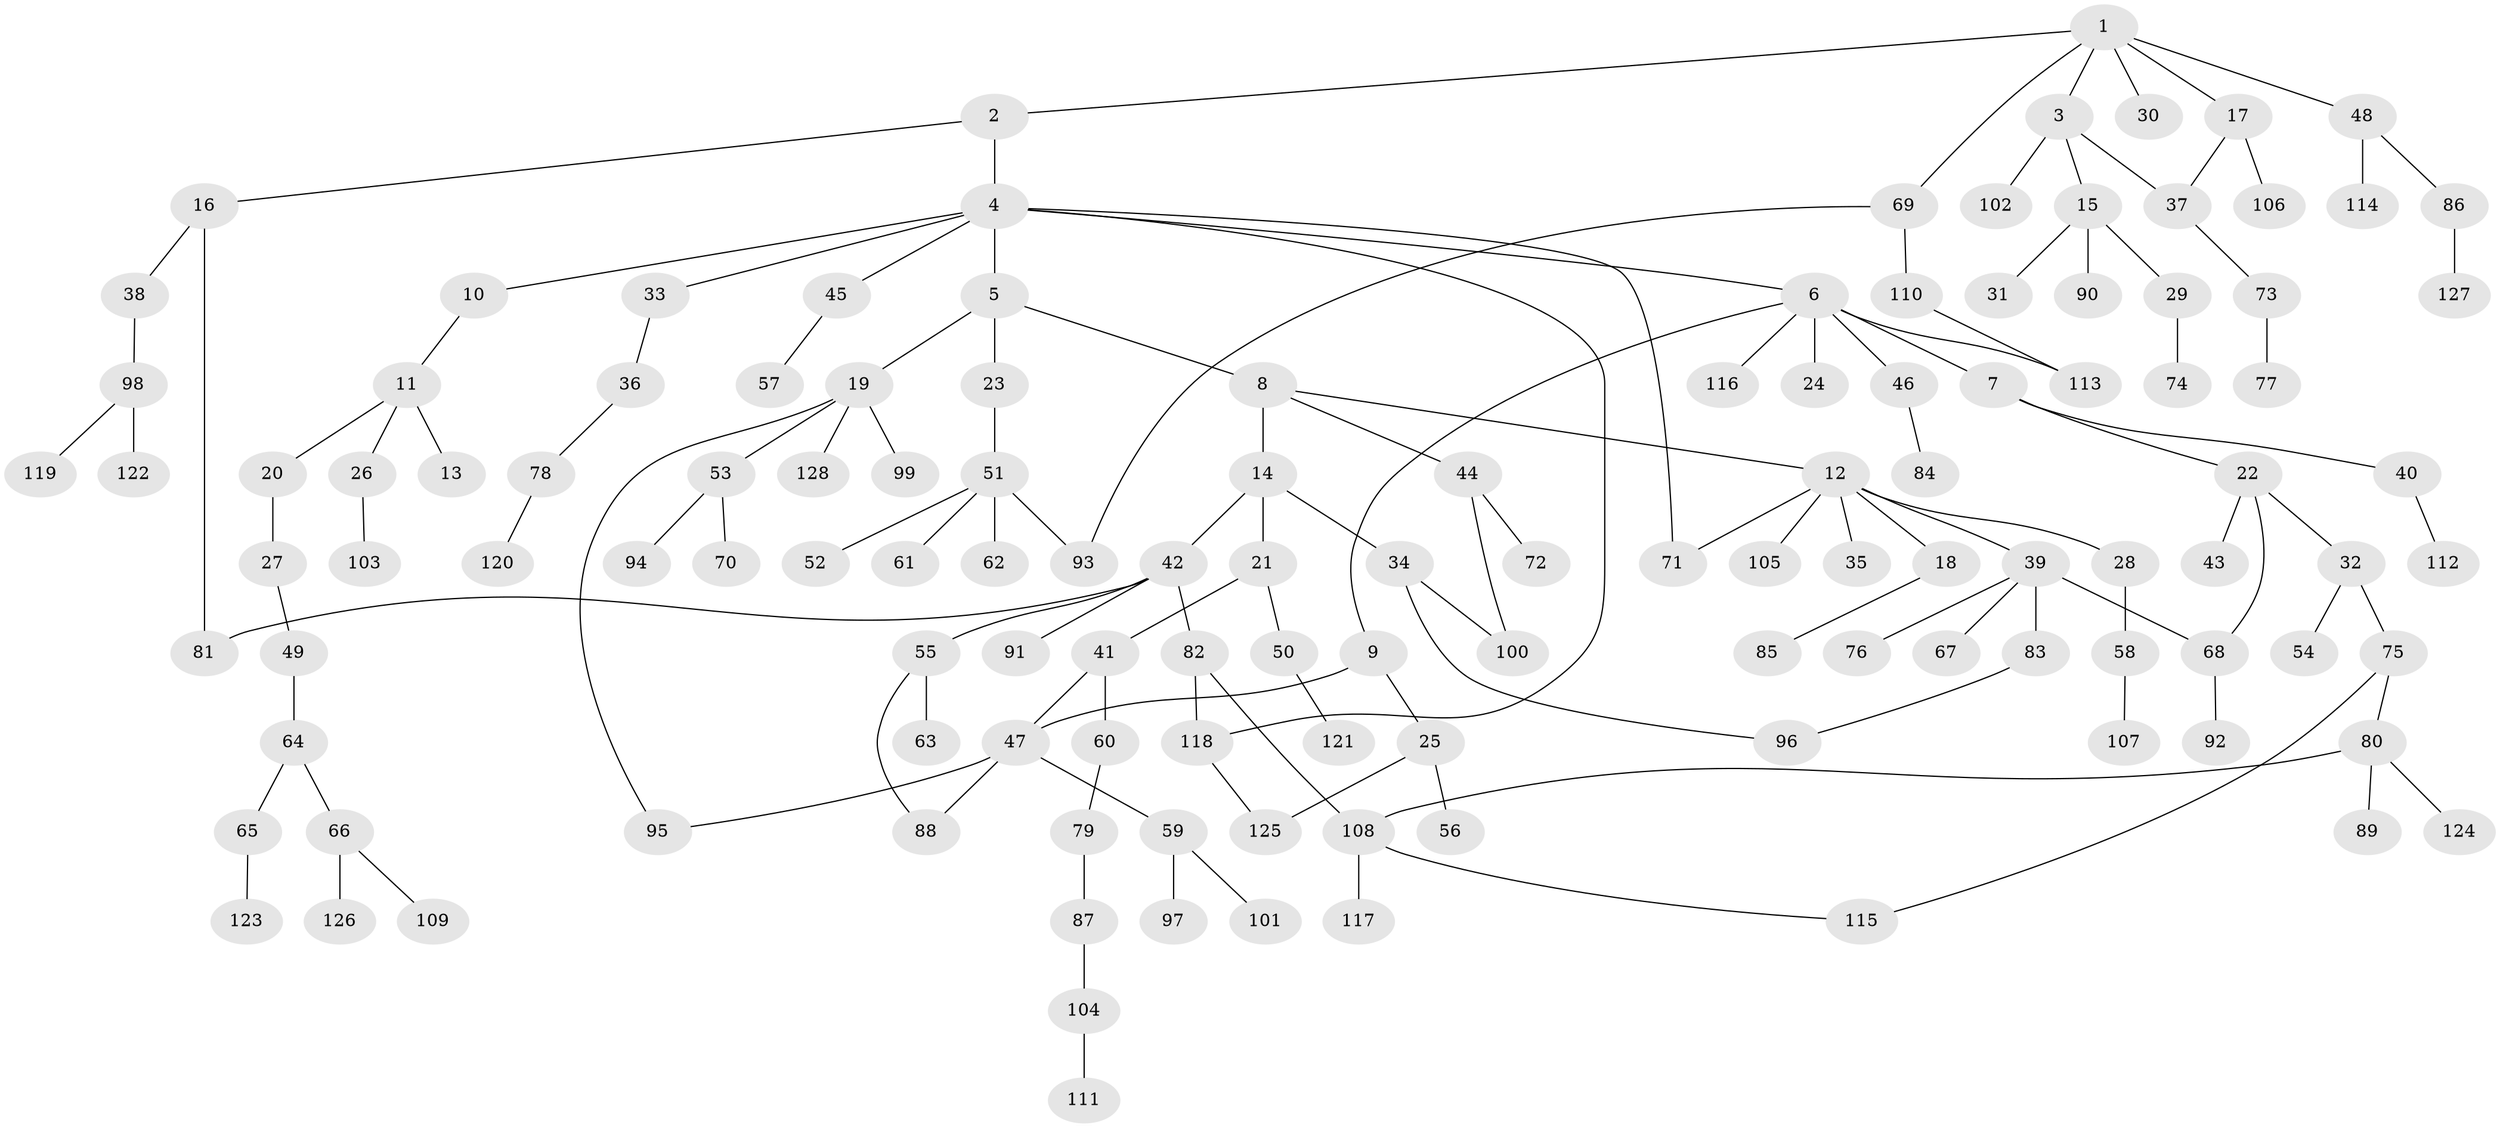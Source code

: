 // Generated by graph-tools (version 1.1) at 2025/10/02/27/25 16:10:55]
// undirected, 128 vertices, 142 edges
graph export_dot {
graph [start="1"]
  node [color=gray90,style=filled];
  1;
  2;
  3;
  4;
  5;
  6;
  7;
  8;
  9;
  10;
  11;
  12;
  13;
  14;
  15;
  16;
  17;
  18;
  19;
  20;
  21;
  22;
  23;
  24;
  25;
  26;
  27;
  28;
  29;
  30;
  31;
  32;
  33;
  34;
  35;
  36;
  37;
  38;
  39;
  40;
  41;
  42;
  43;
  44;
  45;
  46;
  47;
  48;
  49;
  50;
  51;
  52;
  53;
  54;
  55;
  56;
  57;
  58;
  59;
  60;
  61;
  62;
  63;
  64;
  65;
  66;
  67;
  68;
  69;
  70;
  71;
  72;
  73;
  74;
  75;
  76;
  77;
  78;
  79;
  80;
  81;
  82;
  83;
  84;
  85;
  86;
  87;
  88;
  89;
  90;
  91;
  92;
  93;
  94;
  95;
  96;
  97;
  98;
  99;
  100;
  101;
  102;
  103;
  104;
  105;
  106;
  107;
  108;
  109;
  110;
  111;
  112;
  113;
  114;
  115;
  116;
  117;
  118;
  119;
  120;
  121;
  122;
  123;
  124;
  125;
  126;
  127;
  128;
  1 -- 2;
  1 -- 3;
  1 -- 17;
  1 -- 30;
  1 -- 48;
  1 -- 69;
  2 -- 4;
  2 -- 16;
  3 -- 15;
  3 -- 37;
  3 -- 102;
  4 -- 5;
  4 -- 6;
  4 -- 10;
  4 -- 33;
  4 -- 45;
  4 -- 118;
  4 -- 71;
  5 -- 8;
  5 -- 19;
  5 -- 23;
  6 -- 7;
  6 -- 9;
  6 -- 24;
  6 -- 46;
  6 -- 113;
  6 -- 116;
  7 -- 22;
  7 -- 40;
  8 -- 12;
  8 -- 14;
  8 -- 44;
  9 -- 25;
  9 -- 47;
  10 -- 11;
  11 -- 13;
  11 -- 20;
  11 -- 26;
  12 -- 18;
  12 -- 28;
  12 -- 35;
  12 -- 39;
  12 -- 71;
  12 -- 105;
  14 -- 21;
  14 -- 34;
  14 -- 42;
  15 -- 29;
  15 -- 31;
  15 -- 90;
  16 -- 38;
  16 -- 81;
  17 -- 106;
  17 -- 37;
  18 -- 85;
  19 -- 53;
  19 -- 99;
  19 -- 128;
  19 -- 95;
  20 -- 27;
  21 -- 41;
  21 -- 50;
  22 -- 32;
  22 -- 43;
  22 -- 68;
  23 -- 51;
  25 -- 56;
  25 -- 125;
  26 -- 103;
  27 -- 49;
  28 -- 58;
  29 -- 74;
  32 -- 54;
  32 -- 75;
  33 -- 36;
  34 -- 100;
  34 -- 96;
  36 -- 78;
  37 -- 73;
  38 -- 98;
  39 -- 67;
  39 -- 76;
  39 -- 83;
  39 -- 68;
  40 -- 112;
  41 -- 60;
  41 -- 47;
  42 -- 55;
  42 -- 82;
  42 -- 91;
  42 -- 81;
  44 -- 72;
  44 -- 100;
  45 -- 57;
  46 -- 84;
  47 -- 59;
  47 -- 95;
  47 -- 88;
  48 -- 86;
  48 -- 114;
  49 -- 64;
  50 -- 121;
  51 -- 52;
  51 -- 61;
  51 -- 62;
  51 -- 93;
  53 -- 70;
  53 -- 94;
  55 -- 63;
  55 -- 88;
  58 -- 107;
  59 -- 97;
  59 -- 101;
  60 -- 79;
  64 -- 65;
  64 -- 66;
  65 -- 123;
  66 -- 109;
  66 -- 126;
  68 -- 92;
  69 -- 93;
  69 -- 110;
  73 -- 77;
  75 -- 80;
  75 -- 115;
  78 -- 120;
  79 -- 87;
  80 -- 89;
  80 -- 124;
  80 -- 108;
  82 -- 108;
  82 -- 118;
  83 -- 96;
  86 -- 127;
  87 -- 104;
  98 -- 119;
  98 -- 122;
  104 -- 111;
  108 -- 117;
  108 -- 115;
  110 -- 113;
  118 -- 125;
}
